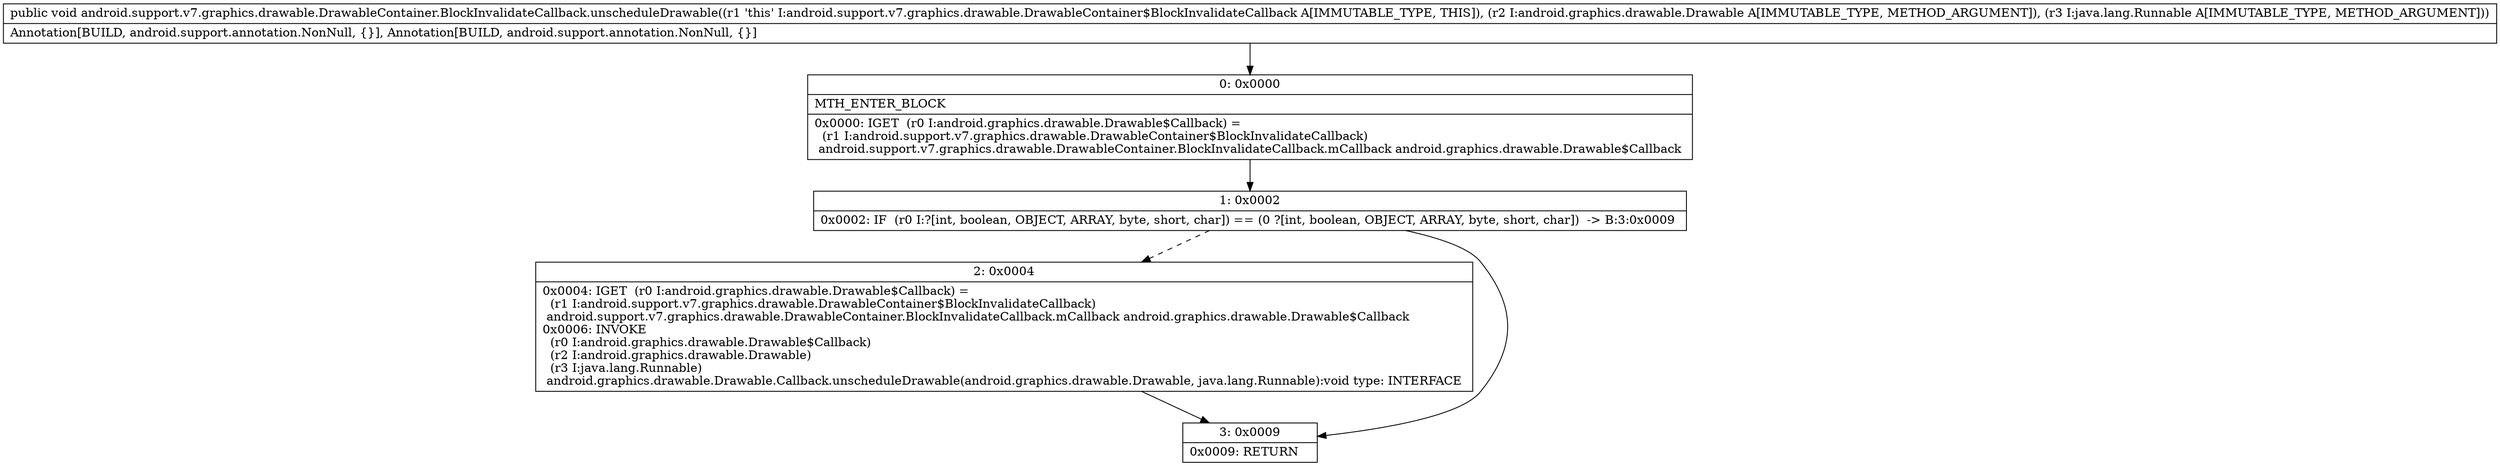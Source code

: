 digraph "CFG forandroid.support.v7.graphics.drawable.DrawableContainer.BlockInvalidateCallback.unscheduleDrawable(Landroid\/graphics\/drawable\/Drawable;Ljava\/lang\/Runnable;)V" {
Node_0 [shape=record,label="{0\:\ 0x0000|MTH_ENTER_BLOCK\l|0x0000: IGET  (r0 I:android.graphics.drawable.Drawable$Callback) = \l  (r1 I:android.support.v7.graphics.drawable.DrawableContainer$BlockInvalidateCallback)\l android.support.v7.graphics.drawable.DrawableContainer.BlockInvalidateCallback.mCallback android.graphics.drawable.Drawable$Callback \l}"];
Node_1 [shape=record,label="{1\:\ 0x0002|0x0002: IF  (r0 I:?[int, boolean, OBJECT, ARRAY, byte, short, char]) == (0 ?[int, boolean, OBJECT, ARRAY, byte, short, char])  \-\> B:3:0x0009 \l}"];
Node_2 [shape=record,label="{2\:\ 0x0004|0x0004: IGET  (r0 I:android.graphics.drawable.Drawable$Callback) = \l  (r1 I:android.support.v7.graphics.drawable.DrawableContainer$BlockInvalidateCallback)\l android.support.v7.graphics.drawable.DrawableContainer.BlockInvalidateCallback.mCallback android.graphics.drawable.Drawable$Callback \l0x0006: INVOKE  \l  (r0 I:android.graphics.drawable.Drawable$Callback)\l  (r2 I:android.graphics.drawable.Drawable)\l  (r3 I:java.lang.Runnable)\l android.graphics.drawable.Drawable.Callback.unscheduleDrawable(android.graphics.drawable.Drawable, java.lang.Runnable):void type: INTERFACE \l}"];
Node_3 [shape=record,label="{3\:\ 0x0009|0x0009: RETURN   \l}"];
MethodNode[shape=record,label="{public void android.support.v7.graphics.drawable.DrawableContainer.BlockInvalidateCallback.unscheduleDrawable((r1 'this' I:android.support.v7.graphics.drawable.DrawableContainer$BlockInvalidateCallback A[IMMUTABLE_TYPE, THIS]), (r2 I:android.graphics.drawable.Drawable A[IMMUTABLE_TYPE, METHOD_ARGUMENT]), (r3 I:java.lang.Runnable A[IMMUTABLE_TYPE, METHOD_ARGUMENT]))  | Annotation[BUILD, android.support.annotation.NonNull, \{\}], Annotation[BUILD, android.support.annotation.NonNull, \{\}]\l}"];
MethodNode -> Node_0;
Node_0 -> Node_1;
Node_1 -> Node_2[style=dashed];
Node_1 -> Node_3;
Node_2 -> Node_3;
}

